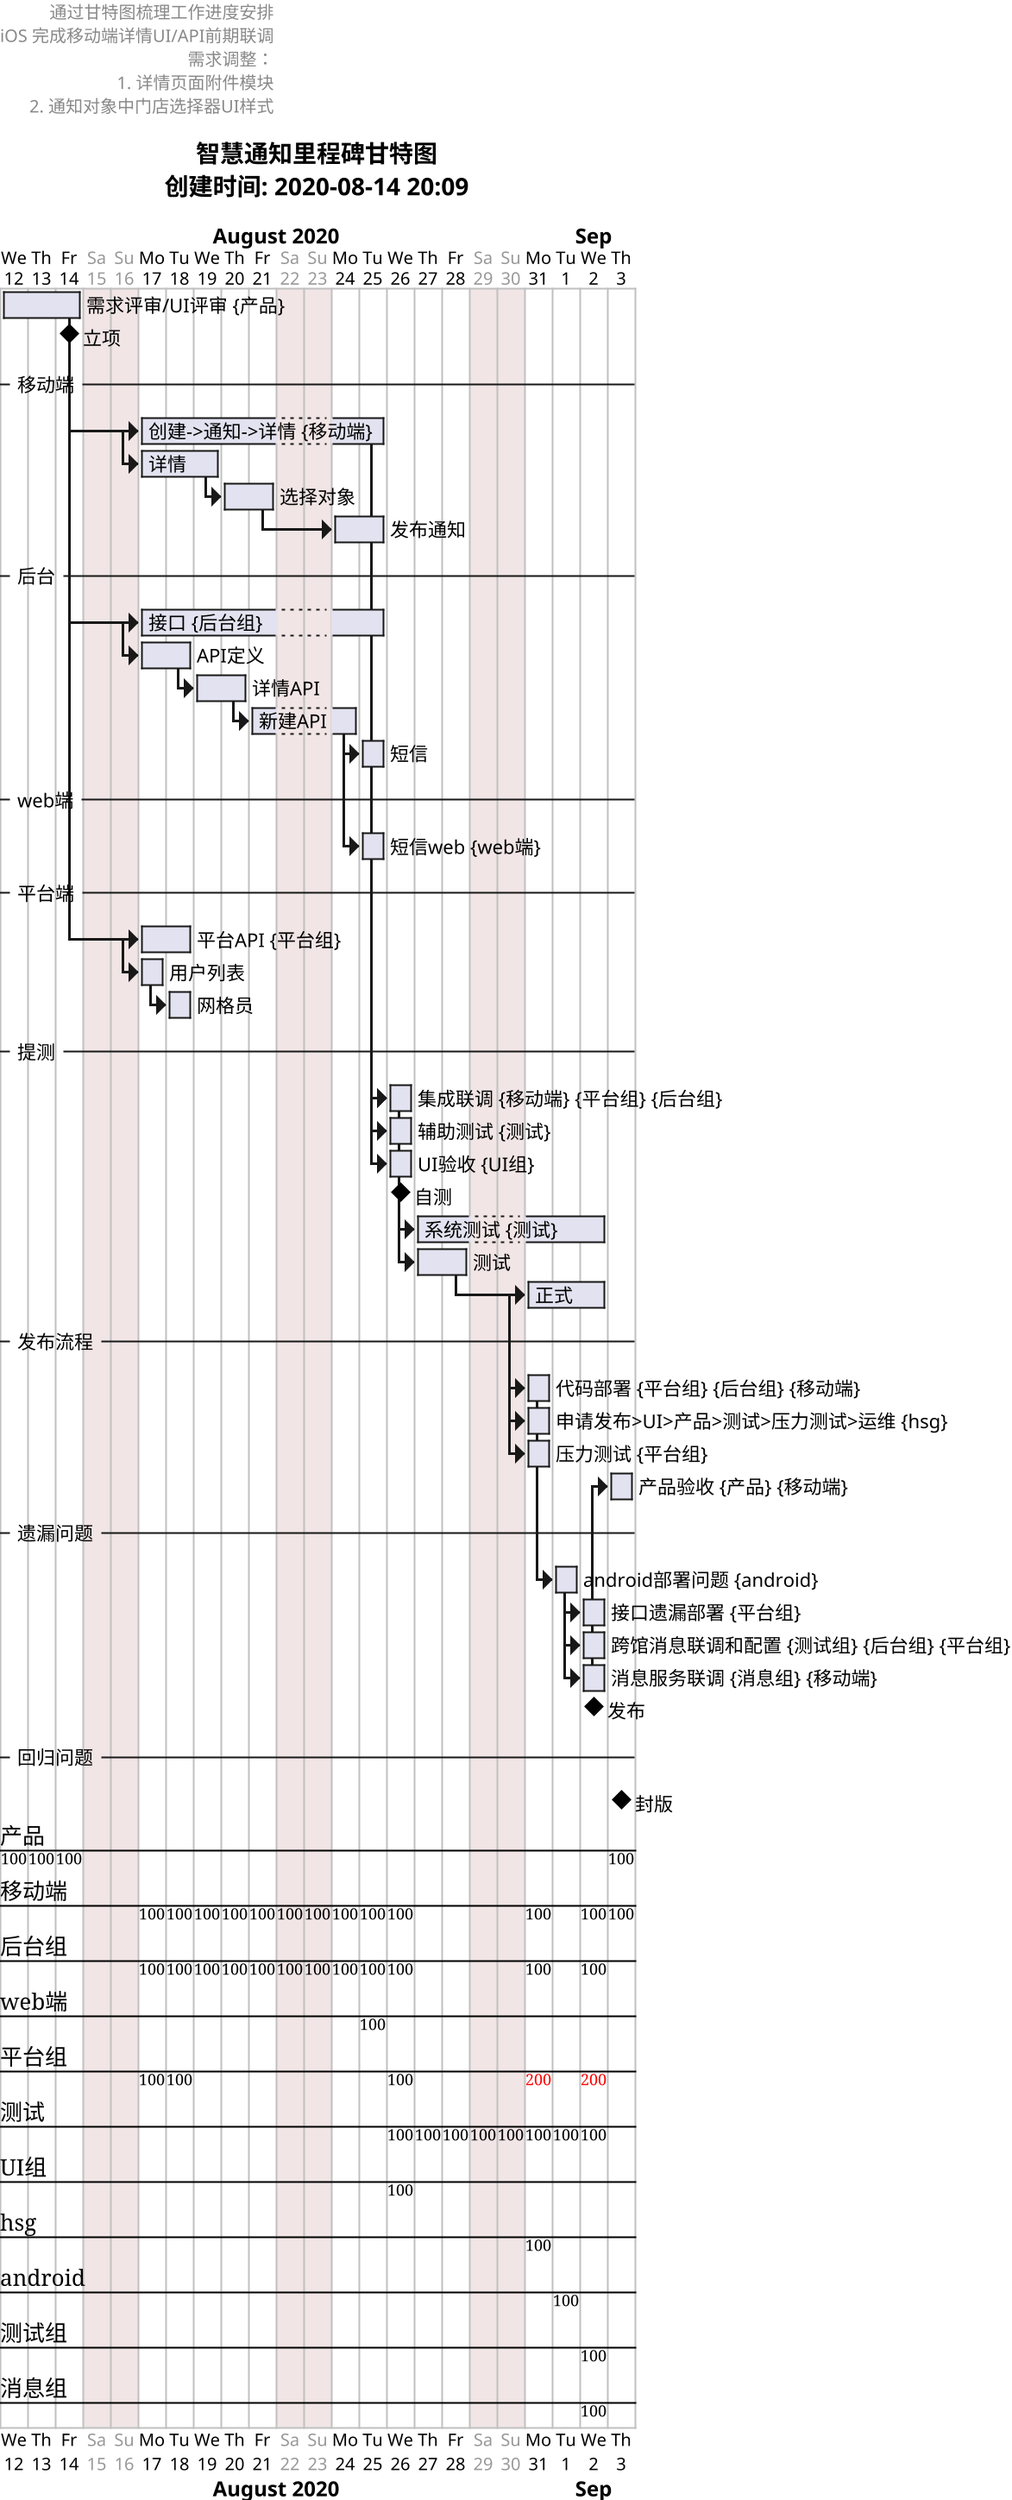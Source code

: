 @startuml
'新建甘特图
@startgantt
scale 2
page 1x1
title
        智慧通知里程碑甘特图
        创建时间: 2020-08-14 20:09
        endtitle
        left header
                通过甘特图梳理工作进度安排
                iOS 完成移动端详情UI/API前期联调
                需求调整：
                1. 详情页面附件模块
                2. 通知对象中门店选择器UI样式
        endheader
        project starts 2020-08-12
        Sunday are closed
        Saturday are closed
        [需求评审/UI评审] as [design] on {产品:100%} lasts 3 days
        [立项] happens at [design]'s end
        --移动端--
        then [创建->通知->详情] as [develop] on {移动端:100%} lasts 7 days
        [详情] as [detail] lasts 3 days
        [detail] starts at [develop]'s start
        then [选择对象] lasts 2 days
        then [发布通知]  lasts 2 days
        '前端进度
        [develop] is 100% completed

        --后台--
        [接口] as [api] on {后台组} lasts 7 days
        [API定义] as [define] lasts 2 days
        [详情API] as [detailAPi] lasts 2 days
        [新建API] as [newAPI] lasts 2 days
        [短信] as [duanxin] lasts 1 days
        '接口进度
        [api] is 100% completed

        --web端--
        [短信web] as [dxweb] on {web端} lasts 1 days
        --平台端--
        [平台API] as [pt] on {平台组} lasts 2 days
        [用户列表] as [guser] lasts 1 days
        [网格员] as [wguser] lasts 1 days
        '接口进度
        [pt] is 100% completed

        '关系
        design --> pt
        [guser] starts at [pt]'s start
        guser --> wguser

        design --> api
        [define] starts at [api]'s start
        define --> detailAPi
        detailAPi --> newAPI
        newAPI --> duanxin
        [dxweb] starts at [duanxin]'s start

        --提测--
        [集成联调] as [lt2] on {移动端:100%} {平台组} {后台组} lasts 1 days
        [辅助测试] as [fuzhutest] on {测试} lasts 1 days
        [UI验收] as [UIcheck] on {UI组} lasts 1 days
        [fuzhutest] starts at [develop]'s end
        [UIcheck] starts at [develop]'s end
        [lt2] starts at [develop]'s end
        [lt2] starts at [api]'s end
        [自测] happens at [lt2]'s end
        [系统测试] as [test] on {测试:100%} lasts 5 days
        [test] starts at [lt2]'s end
        [测试] as [first] lasts 2 days
        [first] starts at [test]'s start
        then [正式] lasts 3 days
        --发布流程--
        [代码部署] as [deloymaster] on {平台组} {后台组} {移动端} lasts 1 days
        [申请发布>UI>产品>测试>压力测试>运维] as [deloyreq] on {hsg} lasts 1 days
        [压力测试] as [yltest] on {平台组} lasts 1 days
        [产品验收] as [product] on {产品} {移动端} lasts 1 days
        --遗漏问题--
        [android部署问题] as [androidbug] on {android} lasts 1 days
        [接口遗漏部署] as [apideloy] on {平台组} lasts 1 days
        [跨馆消息联调和配置] as [childstore] on {测试组} {后台组} {平台组} lasts 1 days
        [消息服务联调] as [notfiyserver] on {消息组} {移动端} lasts 1 days



        [deloymaster] starts at [正式]'s start
        [deloyreq] starts at [正式]'s start
        [yltest] starts at [正式]'s start
        [发布] happens at [正式]'s end
        --回归问题--
        deloymaster --> androidbug
        androidbug --> apideloy
        androidbug --> childstore
        androidbug --> notfiyserver
        notfiyserver --> product
        [封版] happens at [product]'s end

        [deloymaster] is 100% completed
        [deloyreq] is 100% completed
        [yltest] is 100% completed

        [first] is 100% completed
        @endgantt
@enduml
